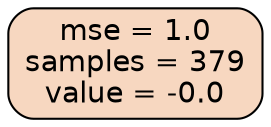 digraph Tree {
node [shape=box, style="filled, rounded", color="black", fontname=helvetica] ;
edge [fontname=helvetica] ;
0 [label=<mse = 1.0<br/>samples = 379<br/>value = -0.0>, fillcolor="#e5813950"] ;
}